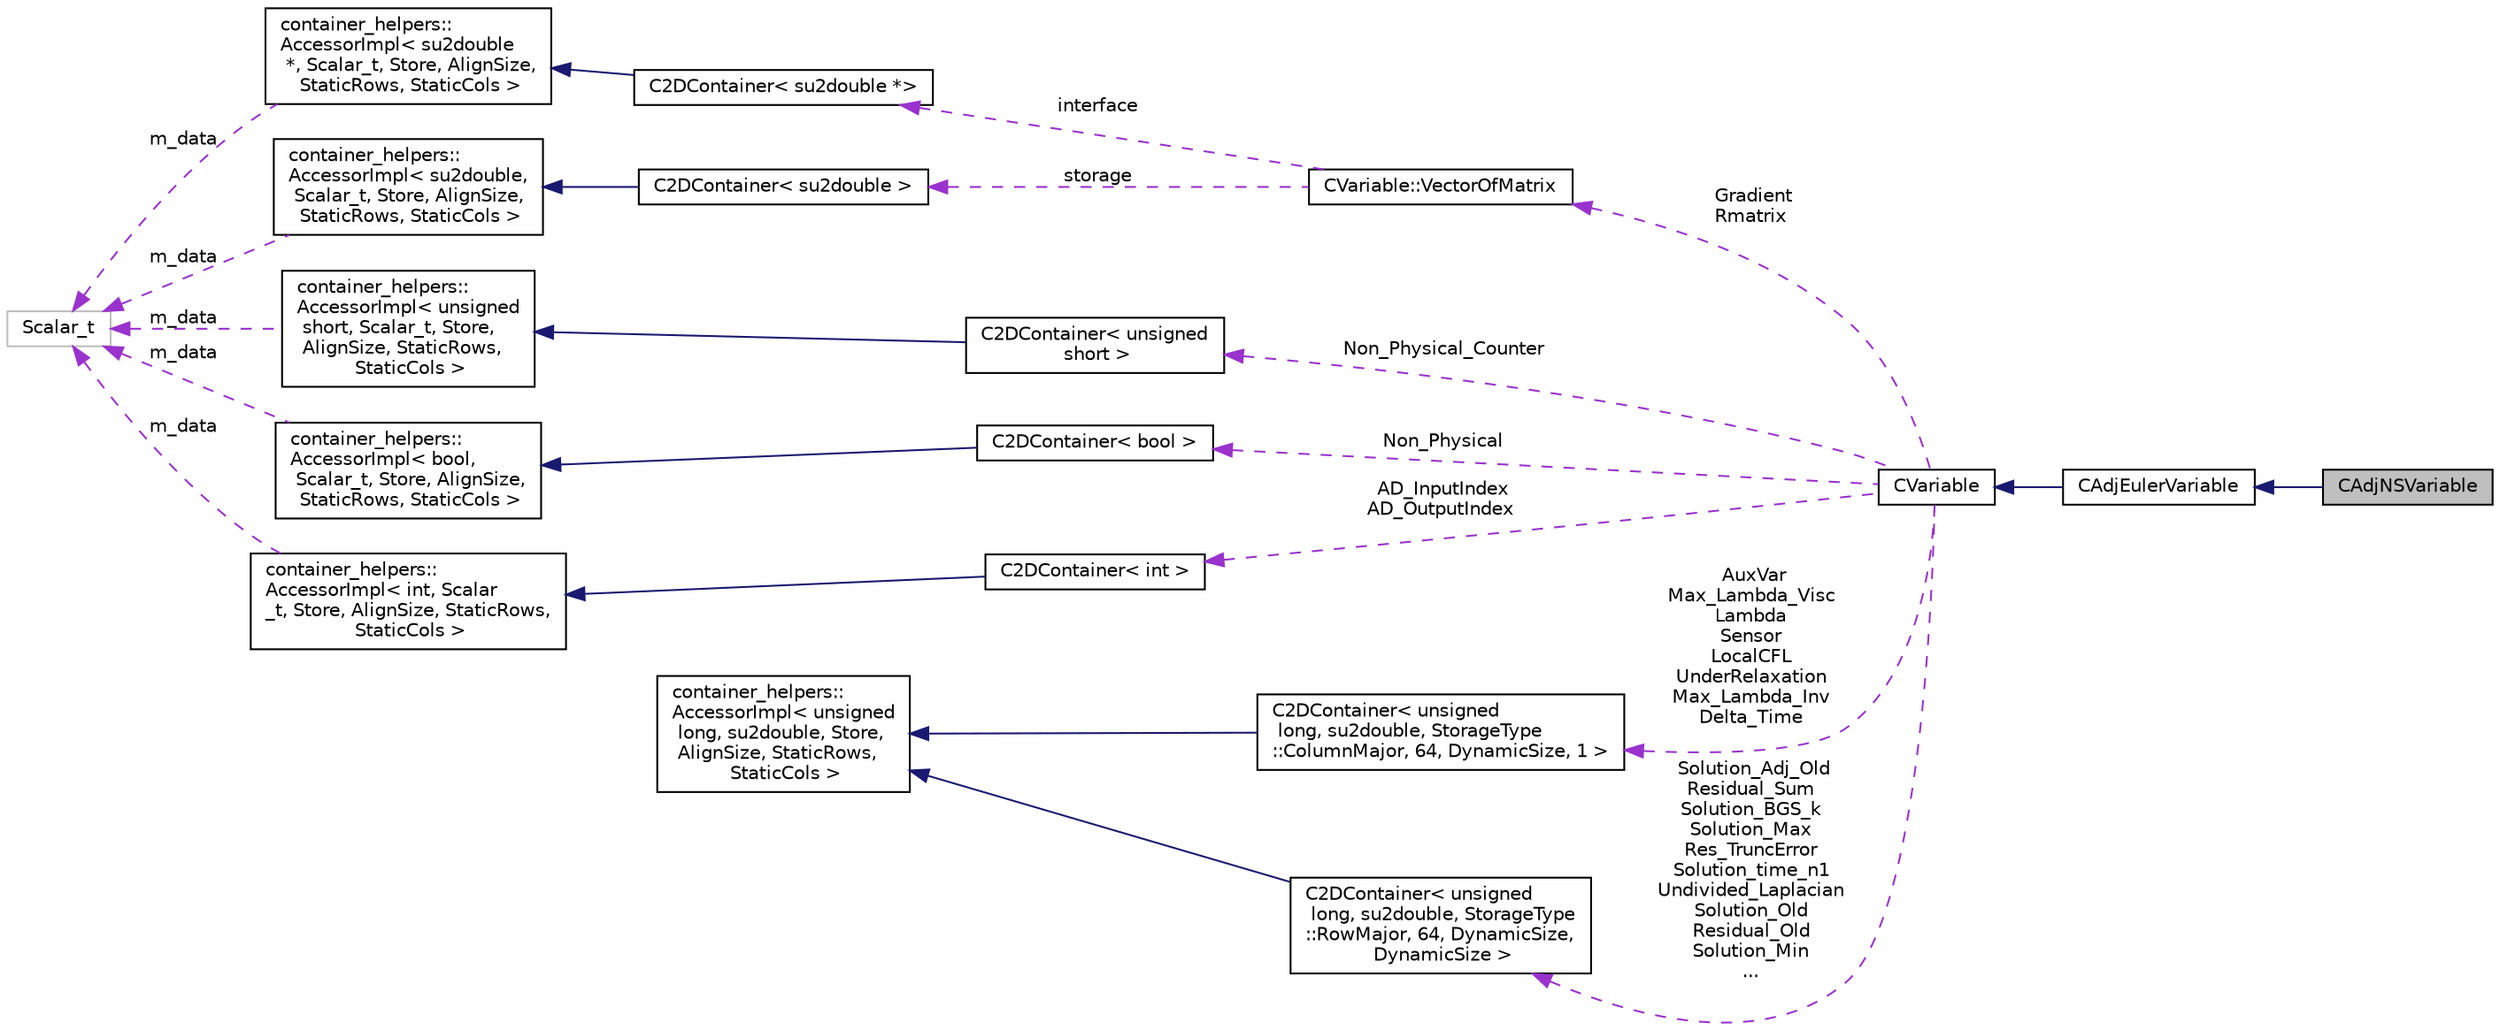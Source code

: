 digraph "CAdjNSVariable"
{
  edge [fontname="Helvetica",fontsize="10",labelfontname="Helvetica",labelfontsize="10"];
  node [fontname="Helvetica",fontsize="10",shape=record];
  rankdir="LR";
  Node3 [label="CAdjNSVariable",height=0.2,width=0.4,color="black", fillcolor="grey75", style="filled", fontcolor="black"];
  Node4 -> Node3 [dir="back",color="midnightblue",fontsize="10",style="solid",fontname="Helvetica"];
  Node4 [label="CAdjEulerVariable",height=0.2,width=0.4,color="black", fillcolor="white", style="filled",URL="$class_c_adj_euler_variable.html",tooltip="Main class for defining the variables of the adjoint Euler solver. "];
  Node5 -> Node4 [dir="back",color="midnightblue",fontsize="10",style="solid",fontname="Helvetica"];
  Node5 [label="CVariable",height=0.2,width=0.4,color="black", fillcolor="white", style="filled",URL="$class_c_variable.html",tooltip="Main class for defining the variables. "];
  Node6 -> Node5 [dir="back",color="darkorchid3",fontsize="10",style="dashed",label=" Gradient\nRmatrix" ,fontname="Helvetica"];
  Node6 [label="CVariable::VectorOfMatrix",height=0.2,width=0.4,color="black", fillcolor="white", style="filled",URL="$struct_c_variable_1_1_vector_of_matrix.html"];
  Node7 -> Node6 [dir="back",color="darkorchid3",fontsize="10",style="dashed",label=" interface" ,fontname="Helvetica"];
  Node7 [label="C2DContainer\< su2double *\>",height=0.2,width=0.4,color="black", fillcolor="white", style="filled",URL="$class_c2_d_container.html"];
  Node8 -> Node7 [dir="back",color="midnightblue",fontsize="10",style="solid",fontname="Helvetica"];
  Node8 [label="container_helpers::\lAccessorImpl\< su2double\l *, Scalar_t, Store, AlignSize,\l StaticRows, StaticCols \>",height=0.2,width=0.4,color="black", fillcolor="white", style="filled",URL="$classcontainer__helpers_1_1_accessor_impl.html"];
  Node9 -> Node8 [dir="back",color="darkorchid3",fontsize="10",style="dashed",label=" m_data" ,fontname="Helvetica"];
  Node9 [label="Scalar_t",height=0.2,width=0.4,color="grey75", fillcolor="white", style="filled"];
  Node10 -> Node6 [dir="back",color="darkorchid3",fontsize="10",style="dashed",label=" storage" ,fontname="Helvetica"];
  Node10 [label="C2DContainer\< su2double \>",height=0.2,width=0.4,color="black", fillcolor="white", style="filled",URL="$class_c2_d_container.html"];
  Node11 -> Node10 [dir="back",color="midnightblue",fontsize="10",style="solid",fontname="Helvetica"];
  Node11 [label="container_helpers::\lAccessorImpl\< su2double,\l Scalar_t, Store, AlignSize,\l StaticRows, StaticCols \>",height=0.2,width=0.4,color="black", fillcolor="white", style="filled",URL="$classcontainer__helpers_1_1_accessor_impl.html"];
  Node9 -> Node11 [dir="back",color="darkorchid3",fontsize="10",style="dashed",label=" m_data" ,fontname="Helvetica"];
  Node12 -> Node5 [dir="back",color="darkorchid3",fontsize="10",style="dashed",label=" Non_Physical_Counter" ,fontname="Helvetica"];
  Node12 [label="C2DContainer\< unsigned\l short \>",height=0.2,width=0.4,color="black", fillcolor="white", style="filled",URL="$class_c2_d_container.html"];
  Node13 -> Node12 [dir="back",color="midnightblue",fontsize="10",style="solid",fontname="Helvetica"];
  Node13 [label="container_helpers::\lAccessorImpl\< unsigned\l short, Scalar_t, Store,\l AlignSize, StaticRows,\l StaticCols \>",height=0.2,width=0.4,color="black", fillcolor="white", style="filled",URL="$classcontainer__helpers_1_1_accessor_impl.html"];
  Node9 -> Node13 [dir="back",color="darkorchid3",fontsize="10",style="dashed",label=" m_data" ,fontname="Helvetica"];
  Node14 -> Node5 [dir="back",color="darkorchid3",fontsize="10",style="dashed",label=" AuxVar\nMax_Lambda_Visc\nLambda\nSensor\nLocalCFL\nUnderRelaxation\nMax_Lambda_Inv\nDelta_Time" ,fontname="Helvetica"];
  Node14 [label="C2DContainer\< unsigned\l long, su2double, StorageType\l::ColumnMajor, 64, DynamicSize, 1 \>",height=0.2,width=0.4,color="black", fillcolor="white", style="filled",URL="$class_c2_d_container.html"];
  Node15 -> Node14 [dir="back",color="midnightblue",fontsize="10",style="solid",fontname="Helvetica"];
  Node15 [label="container_helpers::\lAccessorImpl\< unsigned\l long, su2double, Store,\l AlignSize, StaticRows,\l StaticCols \>",height=0.2,width=0.4,color="black", fillcolor="white", style="filled",URL="$classcontainer__helpers_1_1_accessor_impl.html"];
  Node16 -> Node5 [dir="back",color="darkorchid3",fontsize="10",style="dashed",label=" Non_Physical" ,fontname="Helvetica"];
  Node16 [label="C2DContainer\< bool \>",height=0.2,width=0.4,color="black", fillcolor="white", style="filled",URL="$class_c2_d_container.html"];
  Node17 -> Node16 [dir="back",color="midnightblue",fontsize="10",style="solid",fontname="Helvetica"];
  Node17 [label="container_helpers::\lAccessorImpl\< bool,\l Scalar_t, Store, AlignSize,\l StaticRows, StaticCols \>",height=0.2,width=0.4,color="black", fillcolor="white", style="filled",URL="$classcontainer__helpers_1_1_accessor_impl.html"];
  Node9 -> Node17 [dir="back",color="darkorchid3",fontsize="10",style="dashed",label=" m_data" ,fontname="Helvetica"];
  Node18 -> Node5 [dir="back",color="darkorchid3",fontsize="10",style="dashed",label=" AD_InputIndex\nAD_OutputIndex" ,fontname="Helvetica"];
  Node18 [label="C2DContainer\< int \>",height=0.2,width=0.4,color="black", fillcolor="white", style="filled",URL="$class_c2_d_container.html"];
  Node19 -> Node18 [dir="back",color="midnightblue",fontsize="10",style="solid",fontname="Helvetica"];
  Node19 [label="container_helpers::\lAccessorImpl\< int, Scalar\l_t, Store, AlignSize, StaticRows,\l StaticCols \>",height=0.2,width=0.4,color="black", fillcolor="white", style="filled",URL="$classcontainer__helpers_1_1_accessor_impl.html"];
  Node9 -> Node19 [dir="back",color="darkorchid3",fontsize="10",style="dashed",label=" m_data" ,fontname="Helvetica"];
  Node20 -> Node5 [dir="back",color="darkorchid3",fontsize="10",style="dashed",label=" Solution_Adj_Old\nResidual_Sum\nSolution_BGS_k\nSolution_Max\nRes_TruncError\nSolution_time_n1\nUndivided_Laplacian\nSolution_Old\nResidual_Old\nSolution_Min\n..." ,fontname="Helvetica"];
  Node20 [label="C2DContainer\< unsigned\l long, su2double, StorageType\l::RowMajor, 64, DynamicSize,\l DynamicSize \>",height=0.2,width=0.4,color="black", fillcolor="white", style="filled",URL="$class_c2_d_container.html"];
  Node15 -> Node20 [dir="back",color="midnightblue",fontsize="10",style="solid",fontname="Helvetica"];
}
